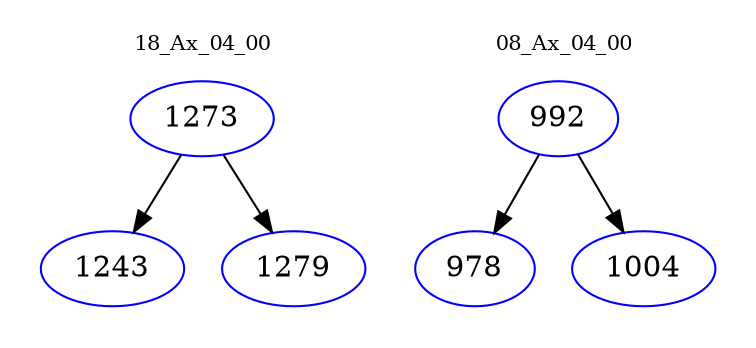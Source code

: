 digraph{
subgraph cluster_0 {
color = white
label = "18_Ax_04_00";
fontsize=10;
T0_1273 [label="1273", color="blue"]
T0_1273 -> T0_1243 [color="black"]
T0_1243 [label="1243", color="blue"]
T0_1273 -> T0_1279 [color="black"]
T0_1279 [label="1279", color="blue"]
}
subgraph cluster_1 {
color = white
label = "08_Ax_04_00";
fontsize=10;
T1_992 [label="992", color="blue"]
T1_992 -> T1_978 [color="black"]
T1_978 [label="978", color="blue"]
T1_992 -> T1_1004 [color="black"]
T1_1004 [label="1004", color="blue"]
}
}
